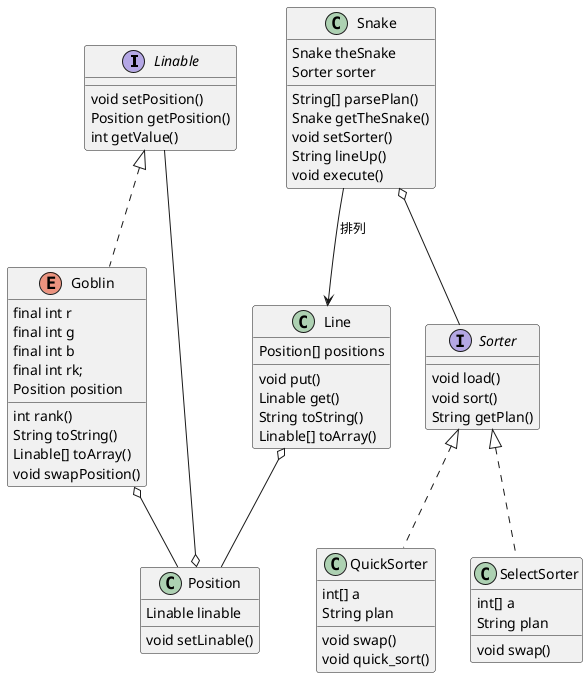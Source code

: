@startuml

interface Linable{
    void setPosition()
    Position getPosition()
    int getValue()
}
enum Goblin implements Linable{
    final int r
    final int g
    final int b
    final int rk;
    Position position
    int rank()
    String toString()
    Linable[] toArray()
    void swapPosition()
}
class Position {
    Linable linable 
    void setLinable()
}
class Line {
    Position[] positions
    void put()
    Linable get()
    String toString()
    Linable[] toArray()
}
interface Sorter {
    void load()
    void sort()
    String getPlan()
}
class QuickSorter implements Sorter {
    int[] a
    String plan
    void swap() 
    void quick_sort()
}
class SelectSorter implements Sorter {
    int[] a
    String plan
    void swap() 
}
class Snake{
    Snake theSnake
    Sorter sorter
    String[] parsePlan()
    Snake getTheSnake()
    void setSorter()
    String lineUp()
    void execute()
}


Line o-- Position
Goblin  o--  Position
Snake o-- Sorter
Snake --> Line: 排列
Linable --o Position 



@enduml